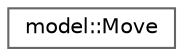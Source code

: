 digraph "Graphical Class Hierarchy"
{
 // LATEX_PDF_SIZE
  bgcolor="transparent";
  edge [fontname=Helvetica,fontsize=10,labelfontname=Helvetica,labelfontsize=10];
  node [fontname=Helvetica,fontsize=10,shape=box,height=0.2,width=0.4];
  rankdir="LR";
  Node0 [label="model::Move",height=0.2,width=0.4,color="grey40", fillcolor="white", style="filled",URL="$classmodel_1_1_move.html",tooltip="class Move -"];
}
